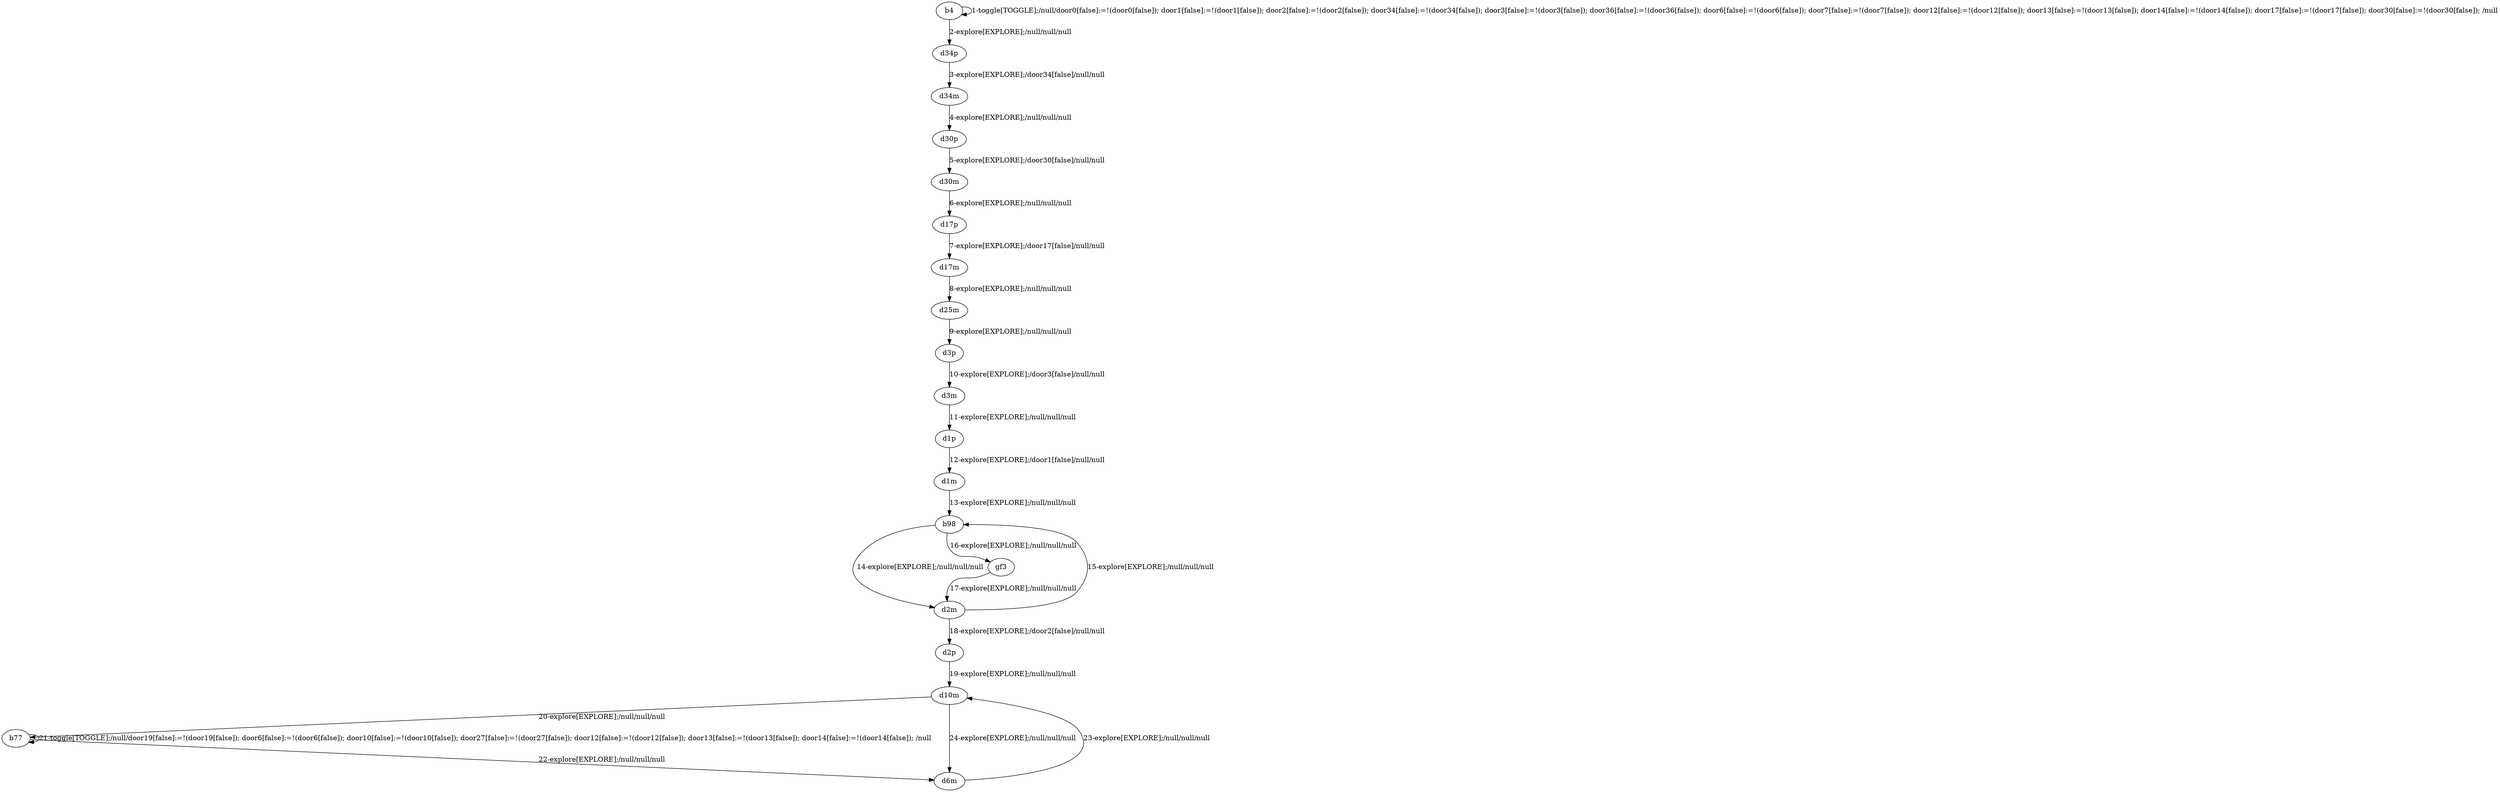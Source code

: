 # Total number of goals covered by this test: 1
# d6m --> d10m

digraph g {
"b4" -> "b4" [label = "1-toggle[TOGGLE];/null/door0[false]:=!(door0[false]); door1[false]:=!(door1[false]); door2[false]:=!(door2[false]); door34[false]:=!(door34[false]); door3[false]:=!(door3[false]); door36[false]:=!(door36[false]); door6[false]:=!(door6[false]); door7[false]:=!(door7[false]); door12[false]:=!(door12[false]); door13[false]:=!(door13[false]); door14[false]:=!(door14[false]); door17[false]:=!(door17[false]); door30[false]:=!(door30[false]); /null"];
"b4" -> "d34p" [label = "2-explore[EXPLORE];/null/null/null"];
"d34p" -> "d34m" [label = "3-explore[EXPLORE];/door34[false]/null/null"];
"d34m" -> "d30p" [label = "4-explore[EXPLORE];/null/null/null"];
"d30p" -> "d30m" [label = "5-explore[EXPLORE];/door30[false]/null/null"];
"d30m" -> "d17p" [label = "6-explore[EXPLORE];/null/null/null"];
"d17p" -> "d17m" [label = "7-explore[EXPLORE];/door17[false]/null/null"];
"d17m" -> "d25m" [label = "8-explore[EXPLORE];/null/null/null"];
"d25m" -> "d3p" [label = "9-explore[EXPLORE];/null/null/null"];
"d3p" -> "d3m" [label = "10-explore[EXPLORE];/door3[false]/null/null"];
"d3m" -> "d1p" [label = "11-explore[EXPLORE];/null/null/null"];
"d1p" -> "d1m" [label = "12-explore[EXPLORE];/door1[false]/null/null"];
"d1m" -> "b98" [label = "13-explore[EXPLORE];/null/null/null"];
"b98" -> "d2m" [label = "14-explore[EXPLORE];/null/null/null"];
"d2m" -> "b98" [label = "15-explore[EXPLORE];/null/null/null"];
"b98" -> "gf3" [label = "16-explore[EXPLORE];/null/null/null"];
"gf3" -> "d2m" [label = "17-explore[EXPLORE];/null/null/null"];
"d2m" -> "d2p" [label = "18-explore[EXPLORE];/door2[false]/null/null"];
"d2p" -> "d10m" [label = "19-explore[EXPLORE];/null/null/null"];
"d10m" -> "b77" [label = "20-explore[EXPLORE];/null/null/null"];
"b77" -> "b77" [label = "21-toggle[TOGGLE];/null/door19[false]:=!(door19[false]); door6[false]:=!(door6[false]); door10[false]:=!(door10[false]); door27[false]:=!(door27[false]); door12[false]:=!(door12[false]); door13[false]:=!(door13[false]); door14[false]:=!(door14[false]); /null"];
"b77" -> "d6m" [label = "22-explore[EXPLORE];/null/null/null"];
"d6m" -> "d10m" [label = "23-explore[EXPLORE];/null/null/null"];
"d10m" -> "d6m" [label = "24-explore[EXPLORE];/null/null/null"];
}